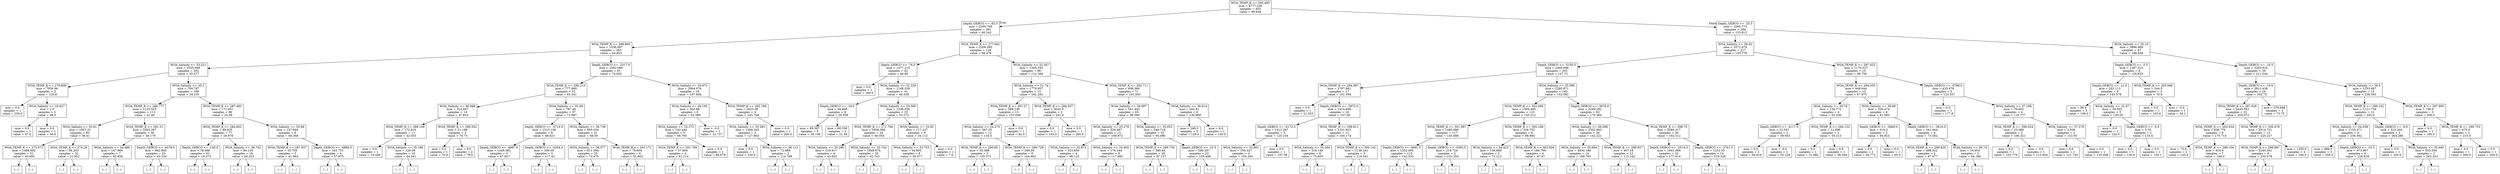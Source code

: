 digraph Tree {
node [shape=box] ;
0 [label="WOA_TEMP_K <= 293.485\nmse = 4777.536\nsamples = 655\nvalue = 99.646"] ;
1 [label="Depth_GEBCO <= -82.0\nmse = 2200.769\nsamples = 391\nvalue = 60.342"] ;
0 -> 1 [labeldistance=2.5, labelangle=45, headlabel="True"] ;
2 [label="WOA_TEMP_K <= 288.805\nmse = 1436.097\nsamples = 263\nvalue = 44.953"] ;
1 -> 2 ;
3 [label="WOA_Salinity <= 33.221\nmse = 1025.069\nsamples = 202\nvalue = 35.477"] ;
2 -> 3 ;
4 [label="WOA_TEMP_K <= 279.606\nmse = 7950.96\nsamples = 3\nvalue = 120.8"] ;
3 -> 4 ;
5 [label="mse = 0.0\nsamples = 1\nvalue = 230.0"] ;
4 -> 5 ;
6 [label="WOA_Salinity <= 25.627\nmse = 2.0\nsamples = 2\nvalue = 48.0"] ;
4 -> 6 ;
7 [label="mse = 0.0\nsamples = 1\nvalue = 47.0"] ;
6 -> 7 ;
8 [label="mse = 0.0\nsamples = 1\nvalue = 50.0"] ;
6 -> 8 ;
9 [label="WOA_Salinity <= 35.2\nmse = 794.797\nsamples = 199\nvalue = 34.105"] ;
3 -> 9 ;
10 [label="WOA_TEMP_K <= 280.777\nmse = 1125.525\nsamples = 113\nvalue = 41.49"] ;
9 -> 10 ;
11 [label="WOA_Salinity <= 33.91\nmse = 1067.33\nsamples = 83\nvalue = 36.41"] ;
10 -> 11 ;
12 [label="WOA_TEMP_K <= 275.571\nmse = 1489.692\nsamples = 51\nvalue = 45.692"] ;
11 -> 12 ;
13 [label="(...)"] ;
12 -> 13 ;
78 [label="(...)"] ;
12 -> 78 ;
99 [label="WOA_TEMP_K <= 274.29\nmse = 66.203\nsamples = 32\nvalue = 21.952"] ;
11 -> 99 ;
100 [label="(...)"] ;
99 -> 100 ;
113 [label="(...)"] ;
99 -> 113 ;
162 [label="WOA_TEMP_K <= 281.31\nmse = 1003.397\nsamples = 30\nvalue = 56.179"] ;
10 -> 162 ;
163 [label="WOA_Salinity <= 34.488\nmse = 147.969\nsamples = 7\nvalue = 92.858"] ;
162 -> 163 ;
164 [label="(...)"] ;
163 -> 164 ;
169 [label="(...)"] ;
163 -> 169 ;
176 [label="Depth_GEBCO <= -4478.0\nmse = 662.892\nsamples = 23\nvalue = 43.234"] ;
162 -> 176 ;
177 [label="(...)"] ;
176 -> 177 ;
198 [label="(...)"] ;
176 -> 198 ;
219 [label="WOA_TEMP_K <= 287.483\nmse = 172.051\nsamples = 86\nvalue = 24.09"] ;
9 -> 219 ;
220 [label="WOA_TEMP_K <= 284.802\nmse = 89.925\nsamples = 77\nvalue = 20.978"] ;
219 -> 220 ;
221 [label="Depth_GEBCO <= -145.5\nmse = 78.688\nsamples = 61\nvalue = 19.373"] ;
220 -> 221 ;
222 [label="(...)"] ;
221 -> 222 ;
263 [label="(...)"] ;
221 -> 263 ;
282 [label="WOA_Salinity <= 36.742\nmse = 66.135\nsamples = 16\nvalue = 29.253"] ;
220 -> 282 ;
283 [label="(...)"] ;
282 -> 283 ;
294 [label="(...)"] ;
282 -> 294 ;
299 [label="WOA_Salinity <= 35.68\nmse = 147.644\nsamples = 9\nvalue = 48.368"] ;
219 -> 299 ;
300 [label="WOA_TEMP_K <= 287.937\nmse = 35.705\nsamples = 5\nvalue = 41.964"] ;
299 -> 300 ;
301 [label="(...)"] ;
300 -> 301 ;
306 [label="(...)"] ;
300 -> 306 ;
309 [label="Depth_GEBCO <= -4894.5\nmse = 161.751\nsamples = 4\nvalue = 57.975"] ;
299 -> 309 ;
310 [label="(...)"] ;
309 -> 310 ;
313 [label="(...)"] ;
309 -> 313 ;
316 [label="Depth_GEBCO <= -2317.0\nmse = 1562.066\nsamples = 61\nvalue = 74.602"] ;
2 -> 316 ;
317 [label="WOA_TEMP_K <= 290.213\nmse = 777.889\nsamples = 51\nvalue = 65.341"] ;
316 -> 317 ;
318 [label="WOA_Salinity <= 36.068\nmse = 314.947\nsamples = 14\nvalue = 47.819"] ;
317 -> 318 ;
319 [label="WOA_TEMP_K <= 289.149\nmse = 172.816\nsamples = 11\nvalue = 42.033"] ;
318 -> 319 ;
320 [label="mse = 0.0\nsamples = 1\nvalue = 19.456"] ;
319 -> 320 ;
321 [label="WOA_Salinity <= 35.196\nmse = 129.09\nsamples = 10\nvalue = 44.541"] ;
319 -> 321 ;
322 [label="(...)"] ;
321 -> 322 ;
323 [label="(...)"] ;
321 -> 323 ;
338 [label="WOA_TEMP_K <= 289.552\nmse = 21.188\nsamples = 3\nvalue = 76.75"] ;
318 -> 338 ;
339 [label="mse = 0.0\nsamples = 1\nvalue = 70.0"] ;
338 -> 339 ;
340 [label="mse = 8.0\nsamples = 2\nvalue = 79.0"] ;
338 -> 340 ;
341 [label="WOA_Salinity <= 35.49\nmse = 787.46\nsamples = 37\nvalue = 72.987"] ;
317 -> 341 ;
342 [label="Depth_GEBCO <= -4714.5\nmse = 1313.136\nsamples = 6\nvalue = 98.823"] ;
341 -> 342 ;
343 [label="Depth_GEBCO <= -4987.0\nmse = 1449.382\nsamples = 3\nvalue = 67.827"] ;
342 -> 343 ;
344 [label="(...)"] ;
343 -> 344 ;
347 [label="(...)"] ;
343 -> 347 ;
348 [label="Depth_GEBCO <= -4204.0\nmse = 309.09\nsamples = 3\nvalue = 117.42"] ;
342 -> 348 ;
349 [label="(...)"] ;
348 -> 349 ;
352 [label="(...)"] ;
348 -> 352 ;
353 [label="WOA_Salinity <= 36.739\nmse = 565.034\nsamples = 31\nvalue = 68.59"] ;
341 -> 353 ;
354 [label="WOA_Salinity <= 36.577\nmse = 611.394\nsamples = 25\nvalue = 73.475"] ;
353 -> 354 ;
355 [label="(...)"] ;
354 -> 355 ;
392 [label="(...)"] ;
354 -> 392 ;
401 [label="WOA_TEMP_K <= 293.171\nmse = 79.604\nsamples = 6\nvalue = 52.602"] ;
353 -> 401 ;
402 [label="(...)"] ;
401 -> 402 ;
407 [label="(...)"] ;
401 -> 407 ;
408 [label="WOA_Salinity <= 34.872\nmse = 2964.076\nsamples = 10\nvalue = 107.858"] ;
316 -> 408 ;
409 [label="WOA_Salinity <= 34.195\nmse = 302.98\nsamples = 6\nvalue = 62.389"] ;
408 -> 409 ;
410 [label="WOA_Salinity <= 32.372\nmse = 142.444\nsamples = 5\nvalue = 66.795"] ;
409 -> 410 ;
411 [label="WOA_TEMP_K <= 291.789\nmse = 37.904\nsamples = 4\nvalue = 61.114"] ;
410 -> 411 ;
412 [label="(...)"] ;
411 -> 412 ;
417 [label="(...)"] ;
411 -> 417 ;
418 [label="mse = 0.0\nsamples = 1\nvalue = 86.679"] ;
410 -> 418 ;
419 [label="mse = -0.0\nsamples = 1\nvalue = 22.727"] ;
409 -> 419 ;
420 [label="WOA_TEMP_K <= 292.769\nmse = 2023.09\nsamples = 4\nvalue = 145.748"] ;
408 -> 420 ;
421 [label="WOA_Salinity <= 35.281\nmse = 1389.345\nsamples = 3\nvalue = 127.664"] ;
420 -> 421 ;
422 [label="mse = 0.0\nsamples = 1\nvalue = 230.6"] ;
421 -> 422 ;
423 [label="WOA_Salinity <= 36.112\nmse = 72.989\nsamples = 2\nvalue = 114.798"] ;
421 -> 423 ;
424 [label="(...)"] ;
423 -> 424 ;
425 [label="(...)"] ;
423 -> 425 ;
426 [label="mse = 0.0\nsamples = 1\nvalue = 200.0"] ;
420 -> 426 ;
427 [label="WOA_TEMP_K <= 277.681\nmse = 2206.495\nsamples = 128\nvalue = 94.476"] ;
1 -> 427 ;
428 [label="Depth_GEBCO <= -76.0\nmse = 1477.215\nsamples = 42\nvalue = 48.86"] ;
427 -> 428 ;
429 [label="mse = 0.0\nsamples = 1\nvalue = 180.0"] ;
428 -> 429 ;
430 [label="WOA_Salinity <= 32.229\nmse = 1168.539\nsamples = 41\nvalue = 46.338"] ;
428 -> 430 ;
431 [label="Depth_GEBCO <= -19.5\nmse = 94.908\nsamples = 8\nvalue = 26.559"] ;
430 -> 431 ;
432 [label="mse = 89.367\nsamples = 5\nvalue = 30.109"] ;
431 -> 432 ;
433 [label="mse = 60.336\nsamples = 3\nvalue = 21.59"] ;
431 -> 433 ;
434 [label="WOA_Salinity <= 33.366\nmse = 1338.056\nsamples = 33\nvalue = 52.272"] ;
430 -> 434 ;
435 [label="WOA_TEMP_K <= 271.706\nmse = 1659.368\nsamples = 24\nvalue = 60.054"] ;
434 -> 435 ;
436 [label="WOA_Salinity <= 33.286\nmse = 219.917\nsamples = 4\nvalue = 43.922"] ;
435 -> 436 ;
437 [label="(...)"] ;
436 -> 437 ;
438 [label="(...)"] ;
436 -> 438 ;
439 [label="WOA_Salinity <= 32.742\nmse = 1848.674\nsamples = 20\nvalue = 62.743"] ;
435 -> 439 ;
440 [label="(...)"] ;
439 -> 440 ;
443 [label="(...)"] ;
439 -> 443 ;
448 [label="WOA_Salinity <= 33.92\nmse = 117.237\nsamples = 9\nvalue = 34.112"] ;
434 -> 448 ;
449 [label="WOA_Salinity <= 33.753\nmse = 54.995\nsamples = 8\nvalue = 36.577"] ;
448 -> 449 ;
450 [label="(...)"] ;
449 -> 450 ;
457 [label="(...)"] ;
449 -> 457 ;
460 [label="mse = 0.0\nsamples = 1\nvalue = 7.0"] ;
448 -> 460 ;
461 [label="WOA_Salinity <= 32.347\nmse = 1355.193\nsamples = 86\nvalue = 112.384"] ;
427 -> 461 ;
462 [label="WOA_Salinity <= 31.74\nmse = 1779.957\nsamples = 15\nvalue = 162.292"] ;
461 -> 462 ;
463 [label="WOA_TEMP_K <= 291.27\nmse = 588.236\nsamples = 13\nvalue = 151.048"] ;
462 -> 463 ;
464 [label="WOA_Salinity <= 24.275\nmse = 367.35\nsamples = 12\nvalue = 154.5"] ;
463 -> 464 ;
465 [label="WOA_TEMP_K <= 290.85\nmse = 35.388\nsamples = 3\nvalue = 135.571"] ;
464 -> 465 ;
466 [label="(...)"] ;
465 -> 466 ;
467 [label="(...)"] ;
465 -> 467 ;
468 [label="WOA_TEMP_K <= 290.728\nmse = 249.29\nsamples = 9\nvalue = 164.692"] ;
464 -> 468 ;
469 [label="(...)"] ;
468 -> 469 ;
478 [label="(...)"] ;
468 -> 478 ;
485 [label="mse = 0.0\nsamples = 1\nvalue = 82.0"] ;
463 -> 485 ;
486 [label="WOA_TEMP_K <= 284.557\nmse = 3042.0\nsamples = 2\nvalue = 241.0"] ;
462 -> 486 ;
487 [label="mse = 0.0\nsamples = 1\nvalue = 163.0"] ;
486 -> 487 ;
488 [label="mse = 0.0\nsamples = 1\nvalue = 280.0"] ;
486 -> 488 ;
489 [label="WOA_TEMP_K <= 292.711\nmse = 608.366\nsamples = 71\nvalue = 101.593"] ;
461 -> 489 ;
490 [label="WOA_Salinity <= 34.097\nmse = 541.443\nsamples = 65\nvalue = 98.369"] ;
489 -> 490 ;
491 [label="WOA_Salinity <= 33.279\nmse = 339.487\nsamples = 13\nvalue = 109.972"] ;
490 -> 491 ;
492 [label="WOA_Salinity <= 32.873\nmse = 323.859\nsamples = 4\nvalue = 96.125"] ;
491 -> 492 ;
493 [label="(...)"] ;
492 -> 493 ;
496 [label="(...)"] ;
492 -> 496 ;
499 [label="WOA_Salinity <= 33.405\nmse = 176.244\nsamples = 9\nvalue = 117.885"] ;
491 -> 499 ;
500 [label="(...)"] ;
499 -> 500 ;
501 [label="(...)"] ;
499 -> 501 ;
516 [label="WOA_Salinity <= 35.053\nmse = 549.718\nsamples = 52\nvalue = 95.096"] ;
490 -> 516 ;
517 [label="WOA_TEMP_K <= 289.755\nmse = 380.44\nsamples = 29\nvalue = 87.127"] ;
516 -> 517 ;
518 [label="(...)"] ;
517 -> 518 ;
563 [label="(...)"] ;
517 -> 563 ;
566 [label="Depth_GEBCO <= -23.5\nmse = 580.267\nsamples = 23\nvalue = 105.408"] ;
516 -> 566 ;
567 [label="(...)"] ;
566 -> 567 ;
584 [label="(...)"] ;
566 -> 584 ;
589 [label="WOA_Salinity <= 36.614\nmse = 262.81\nsamples = 6\nvalue = 130.909"] ;
489 -> 589 ;
590 [label="mse = 249.0\nsamples = 5\nvalue = 129.0"] ;
589 -> 590 ;
591 [label="mse = 0.0\nsamples = 1\nvalue = 150.0"] ;
589 -> 591 ;
592 [label="Depth_GEBCO <= -25.5\nmse = 3265.773\nsamples = 264\nvalue = 153.812"] ;
0 -> 592 [labeldistance=2.5, labelangle=-45, headlabel="False"] ;
593 [label="WOA_Salinity <= 36.62\nmse = 2572.679\nsamples = 217\nvalue = 143.778"] ;
592 -> 593 ;
594 [label="Depth_GEBCO <= -5150.5\nmse = 2440.696\nsamples = 202\nvalue = 147.72"] ;
593 -> 594 ;
595 [label="WOA_TEMP_K <= 294.897\nmse = 1797.881\nsamples = 17\nvalue = 101.594"] ;
594 -> 595 ;
596 [label="mse = 0.0\nsamples = 1\nvalue = 21.053"] ;
595 -> 596 ;
597 [label="Depth_GEBCO <= -5972.0\nmse = 1414.948\nsamples = 16\nvalue = 107.56"] ;
595 -> 597 ;
598 [label="Depth_GEBCO <= -6172.5\nmse = 1412.267\nsamples = 5\nvalue = 125.104"] ;
597 -> 598 ;
599 [label="WOA_Salinity <= 33.981\nmse = 159.327\nsamples = 4\nvalue = 104.345"] ;
598 -> 599 ;
600 [label="(...)"] ;
599 -> 600 ;
601 [label="(...)"] ;
599 -> 601 ;
606 [label="mse = 0.0\nsamples = 1\nvalue = 187.38"] ;
598 -> 606 ;
607 [label="WOA_TEMP_K <= 299.611\nmse = 1231.923\nsamples = 11\nvalue = 100.174"] ;
597 -> 607 ;
608 [label="WOA_Salinity <= 35.284\nmse = 318.149\nsamples = 6\nvalue = 75.605"] ;
607 -> 608 ;
609 [label="(...)"] ;
608 -> 609 ;
612 [label="(...)"] ;
608 -> 612 ;
617 [label="WOA_TEMP_K <= 300.142\nmse = 1138.241\nsamples = 5\nvalue = 118.041"] ;
607 -> 617 ;
618 [label="(...)"] ;
617 -> 618 ;
619 [label="(...)"] ;
617 -> 619 ;
626 [label="WOA_Salinity <= 35.586\nmse = 2280.871\nsamples = 185\nvalue = 152.092"] ;
594 -> 626 ;
627 [label="WOA_TEMP_K <= 302.046\nmse = 1569.485\nsamples = 123\nvalue = 143.212"] ;
626 -> 627 ;
628 [label="WOA_TEMP_K <= 301.997\nmse = 1485.686\nsamples = 117\nvalue = 145.689"] ;
627 -> 628 ;
629 [label="Depth_GEBCO <= -4691.5\nmse = 1252.005\nsamples = 115\nvalue = 142.533"] ;
628 -> 629 ;
630 [label="(...)"] ;
629 -> 630 ;
653 [label="(...)"] ;
629 -> 653 ;
812 [label="Depth_GEBCO <= -3392.5\nmse = 219.724\nsamples = 2\nvalue = 231.354"] ;
628 -> 812 ;
813 [label="(...)"] ;
812 -> 813 ;
814 [label="(...)"] ;
812 -> 814 ;
815 [label="WOA_TEMP_K <= 302.168\nmse = 328.752\nsamples = 6\nvalue = 88.984"] ;
627 -> 815 ;
816 [label="WOA_Salinity <= 34.423\nmse = 138.889\nsamples = 2\nvalue = 71.212"] ;
815 -> 816 ;
817 [label="(...)"] ;
816 -> 817 ;
818 [label="(...)"] ;
816 -> 818 ;
819 [label="WOA_TEMP_K <= 302.929\nmse = 186.799\nsamples = 4\nvalue = 97.87"] ;
815 -> 819 ;
820 [label="(...)"] ;
819 -> 820 ;
825 [label="(...)"] ;
819 -> 825 ;
826 [label="Depth_GEBCO <= -3676.0\nmse = 3249.292\nsamples = 62\nvalue = 170.384"] ;
626 -> 826 ;
827 [label="WOA_Salinity <= 36.098\nmse = 3302.963\nsamples = 26\nvalue = 142.221"] ;
826 -> 827 ;
828 [label="WOA_Salinity <= 35.694\nmse = 4630.189\nsamples = 14\nvalue = 166.763"] ;
827 -> 828 ;
829 [label="(...)"] ;
828 -> 829 ;
842 [label="(...)"] ;
828 -> 842 ;
855 [label="WOA_TEMP_K <= 298.937\nmse = 467.18\nsamples = 12\nvalue = 115.342"] ;
827 -> 855 ;
856 [label="(...)"] ;
855 -> 856 ;
869 [label="(...)"] ;
855 -> 869 ;
876 [label="WOA_TEMP_K <= 298.73\nmse = 2094.317\nsamples = 36\nvalue = 192.512"] ;
826 -> 876 ;
877 [label="Depth_GEBCO <= -2574.5\nmse = 1941.084\nsamples = 22\nvalue = 177.614"] ;
876 -> 877 ;
878 [label="(...)"] ;
877 -> 878 ;
895 [label="(...)"] ;
877 -> 895 ;
906 [label="Depth_GEBCO <= -2761.5\nmse = 1251.55\nsamples = 14\nvalue = 219.328"] ;
876 -> 906 ;
907 [label="(...)"] ;
906 -> 907 ;
910 [label="(...)"] ;
906 -> 910 ;
917 [label="WOA_TEMP_K <= 297.022\nmse = 1170.537\nsamples = 15\nvalue = 88.756"] ;
593 -> 917 ;
918 [label="WOA_TEMP_K <= 294.433\nmse = 448.644\nsamples = 10\nvalue = 67.875"] ;
917 -> 918 ;
919 [label="WOA_Salinity <= 36.74\nmse = 134.772\nsamples = 4\nvalue = 52.206"] ;
918 -> 919 ;
920 [label="Depth_GEBCO <= -4117.0\nmse = 22.547\nsamples = 2\nvalue = 59.003"] ;
919 -> 920 ;
921 [label="mse = 0.0\nsamples = 1\nvalue = 64.818"] ;
920 -> 921 ;
922 [label="mse = -0.0\nsamples = 1\nvalue = 55.126"] ;
920 -> 922 ;
923 [label="WOA_TEMP_K <= 294.132\nmse = 11.096\nsamples = 2\nvalue = 35.213"] ;
919 -> 923 ;
924 [label="mse = 0.0\nsamples = 1\nvalue = 31.882"] ;
923 -> 924 ;
925 [label="mse = 0.0\nsamples = 1\nvalue = 38.544"] ;
923 -> 925 ;
926 [label="WOA_Salinity <= 36.69\nmse = 320.474\nsamples = 6\nvalue = 81.585"] ;
918 -> 926 ;
927 [label="Depth_GEBCO <= -3669.0\nmse = 0.012\nsamples = 2\nvalue = 94.924"] ;
926 -> 927 ;
928 [label="mse = 0.0\nsamples = 1\nvalue = 94.772"] ;
927 -> 928 ;
929 [label="mse = 0.0\nsamples = 1\nvalue = 95.0"] ;
927 -> 929 ;
930 [label="Depth_GEBCO <= -3616.0\nmse = 341.944\nsamples = 4\nvalue = 73.582"] ;
926 -> 930 ;
931 [label="WOA_TEMP_K <= 296.835\nmse = 498.322\nsamples = 2\nvalue = 87.677"] ;
930 -> 931 ;
932 [label="(...)"] ;
931 -> 932 ;
933 [label="(...)"] ;
931 -> 933 ;
934 [label="WOA_Salinity <= 36.74\nmse = 16.955\nsamples = 2\nvalue = 64.186"] ;
930 -> 934 ;
935 [label="(...)"] ;
934 -> 935 ;
936 [label="(...)"] ;
934 -> 936 ;
937 [label="Depth_GEBCO <= -4788.0\nmse = 435.878\nsamples = 5\nvalue = 123.557"] ;
917 -> 937 ;
938 [label="mse = 0.0\nsamples = 1\nvalue = 177.8"] ;
937 -> 938 ;
939 [label="WOA_Salinity <= 37.196\nmse = 76.602\nsamples = 4\nvalue = 116.777"] ;
937 -> 939 ;
940 [label="WOA_TEMP_K <= 298.024\nmse = 25.088\nsamples = 2\nvalue = 106.321"] ;
939 -> 940 ;
941 [label="mse = 0.0\nsamples = 1\nvalue = 102.779"] ;
940 -> 941 ;
942 [label="mse = -0.0\nsamples = 1\nvalue = 113.404"] ;
940 -> 942 ;
943 [label="WOA_Salinity <= 37.279\nmse = 2.556\nsamples = 2\nvalue = 123.05"] ;
939 -> 943 ;
944 [label="mse = 0.0\nsamples = 1\nvalue = 121.745"] ;
943 -> 944 ;
945 [label="mse = 0.0\nsamples = 1\nvalue = 125.008"] ;
943 -> 945 ;
946 [label="WOA_Salinity <= 33.16\nmse = 3896.969\nsamples = 47\nvalue = 198.838"] ;
592 -> 946 ;
947 [label="Depth_GEBCO <= -3.5\nmse = 1387.522\nsamples = 8\nvalue = 126.833"] ;
946 -> 947 ;
948 [label="Depth_GEBCO <= -12.0\nmse = 263.113\nsamples = 6\nvalue = 145.578"] ;
947 -> 948 ;
949 [label="mse = 96.0\nsamples = 3\nvalue = 158.0"] ;
948 -> 949 ;
950 [label="WOA_Salinity <= 22.87\nmse = 38.002\nsamples = 3\nvalue = 130.05"] ;
948 -> 950 ;
951 [label="mse = 0.0\nsamples = 1\nvalue = 120.0"] ;
950 -> 951 ;
952 [label="Depth_GEBCO <= -5.5\nmse = 5.78\nsamples = 2\nvalue = 133.4"] ;
950 -> 952 ;
953 [label="mse = 0.0\nsamples = 1\nvalue = 130.0"] ;
952 -> 953 ;
954 [label="mse = 0.0\nsamples = 1\nvalue = 135.1"] ;
952 -> 954 ;
955 [label="WOA_TEMP_K <= 295.948\nmse = 544.5\nsamples = 2\nvalue = 70.6"] ;
947 -> 955 ;
956 [label="mse = 0.0\nsamples = 1\nvalue = 103.6"] ;
955 -> 956 ;
957 [label="mse = -0.0\nsamples = 1\nvalue = 54.1"] ;
955 -> 957 ;
958 [label="Depth_GEBCO <= -16.5\nmse = 3263.425\nsamples = 39\nvalue = 211.544"] ;
946 -> 958 ;
959 [label="Depth_GEBCO <= -19.0\nmse = 3812.438\nsamples = 24\nvalue = 192.75"] ;
958 -> 959 ;
960 [label="WOA_TEMP_K <= 297.926\nmse = 2445.583\nsamples = 22\nvalue = 205.972"] ;
959 -> 960 ;
961 [label="WOA_TEMP_K <= 293.934\nmse = 838.776\nsamples = 9\nvalue = 175.714"] ;
960 -> 961 ;
962 [label="mse = 75.0\nsamples = 2\nvalue = 145.0"] ;
961 -> 962 ;
963 [label="WOA_TEMP_K <= 296.104\nmse = 616.0\nsamples = 7\nvalue = 188.0"] ;
961 -> 963 ;
964 [label="(...)"] ;
963 -> 964 ;
967 [label="(...)"] ;
963 -> 967 ;
970 [label="WOA_TEMP_K <= 300.478\nmse = 2514.721\nsamples = 13\nvalue = 225.227"] ;
960 -> 970 ;
971 [label="WOA_TEMP_K <= 299.997\nmse = 2240.201\nsamples = 9\nvalue = 235.278"] ;
970 -> 971 ;
972 [label="(...)"] ;
971 -> 972 ;
977 [label="(...)"] ;
971 -> 977 ;
978 [label="mse = 1250.0\nsamples = 4\nvalue = 180.0"] ;
970 -> 978 ;
979 [label="mse = 379.688\nsamples = 2\nvalue = 73.75"] ;
959 -> 979 ;
980 [label="WOA_Salinity <= 36.4\nmse = 1253.667\nsamples = 15\nvalue = 238.393"] ;
958 -> 980 ;
981 [label="WOA_TEMP_K <= 299.102\nmse = 1121.739\nsamples = 12\nvalue = 245.0"] ;
980 -> 981 ;
982 [label="WOA_Salinity <= 34.028\nmse = 1155.371\nsamples = 9\nvalue = 236.562"] ;
981 -> 982 ;
983 [label="mse = 886.0\nsamples = 3\nvalue = 258.0"] ;
982 -> 983 ;
984 [label="Depth_GEBCO <= -15.5\nmse = 973.967\nsamples = 6\nvalue = 226.818"] ;
982 -> 984 ;
985 [label="(...)"] ;
984 -> 985 ;
986 [label="(...)"] ;
984 -> 986 ;
989 [label="Depth_GEBCO <= -9.0\nmse = 510.204\nsamples = 3\nvalue = 264.286"] ;
981 -> 989 ;
990 [label="mse = 0.0\nsamples = 1\nvalue = 250.0"] ;
989 -> 990 ;
991 [label="WOA_Salinity <= 35.465\nmse = 555.556\nsamples = 2\nvalue = 283.333"] ;
989 -> 991 ;
992 [label="(...)"] ;
991 -> 992 ;
993 [label="(...)"] ;
991 -> 993 ;
994 [label="WOA_TEMP_K <= 297.695\nmse = 736.0\nsamples = 3\nvalue = 208.0"] ;
980 -> 994 ;
995 [label="mse = 0.0\nsamples = 1\nvalue = 180.0"] ;
994 -> 995 ;
996 [label="WOA_TEMP_K <= 299.753\nmse = 675.0\nsamples = 2\nvalue = 215.0"] ;
994 -> 996 ;
997 [label="mse = 0.0\nsamples = 1\nvalue = 260.0"] ;
996 -> 997 ;
998 [label="mse = 0.0\nsamples = 1\nvalue = 200.0"] ;
996 -> 998 ;
}